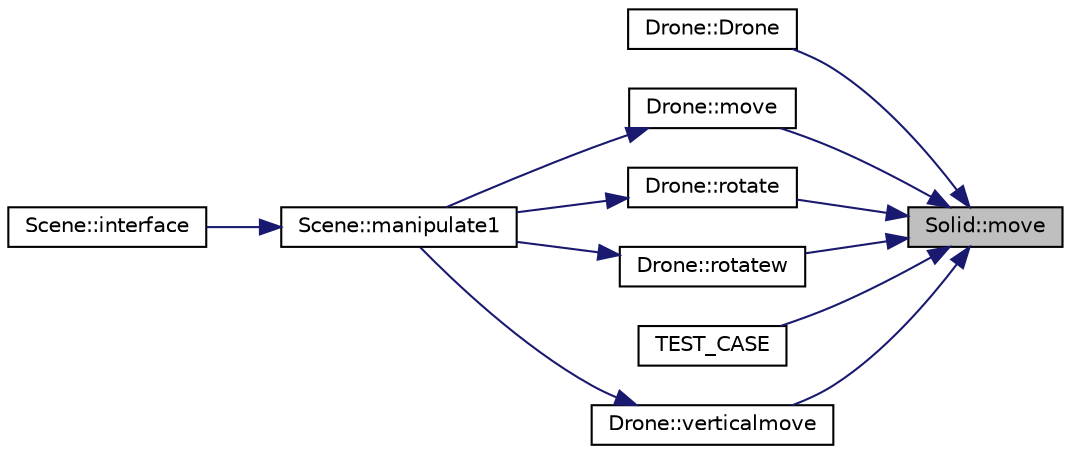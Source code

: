 digraph "Solid::move"
{
 // LATEX_PDF_SIZE
  edge [fontname="Helvetica",fontsize="10",labelfontname="Helvetica",labelfontsize="10"];
  node [fontname="Helvetica",fontsize="10",shape=record];
  rankdir="RL";
  Node1 [label="Solid::move",height=0.2,width=0.4,color="black", fillcolor="grey75", style="filled", fontcolor="black",tooltip=" "];
  Node1 -> Node2 [dir="back",color="midnightblue",fontsize="10",style="solid",fontname="Helvetica"];
  Node2 [label="Drone::Drone",height=0.2,width=0.4,color="black", fillcolor="white", style="filled",URL="$class_drone.html#a452b70402a7439ed43968b95b88bd28c",tooltip=" "];
  Node1 -> Node3 [dir="back",color="midnightblue",fontsize="10",style="solid",fontname="Helvetica"];
  Node3 [label="Drone::move",height=0.2,width=0.4,color="black", fillcolor="white", style="filled",URL="$class_drone.html#a48d21a869d0c8051025b20494ae8db19",tooltip=" "];
  Node3 -> Node4 [dir="back",color="midnightblue",fontsize="10",style="solid",fontname="Helvetica"];
  Node4 [label="Scene::manipulate1",height=0.2,width=0.4,color="black", fillcolor="white", style="filled",URL="$class_scene.html#afc0a41afd7123fac9e9a374ba4ebad21",tooltip=" "];
  Node4 -> Node5 [dir="back",color="midnightblue",fontsize="10",style="solid",fontname="Helvetica"];
  Node5 [label="Scene::interface",height=0.2,width=0.4,color="black", fillcolor="white", style="filled",URL="$class_scene.html#a464d4ccb6869c4b858f4a667700c42d5",tooltip=" "];
  Node1 -> Node6 [dir="back",color="midnightblue",fontsize="10",style="solid",fontname="Helvetica"];
  Node6 [label="Drone::rotate",height=0.2,width=0.4,color="black", fillcolor="white", style="filled",URL="$class_drone.html#a9d43801728eee60ad432900b7c3e6049",tooltip=" "];
  Node6 -> Node4 [dir="back",color="midnightblue",fontsize="10",style="solid",fontname="Helvetica"];
  Node1 -> Node7 [dir="back",color="midnightblue",fontsize="10",style="solid",fontname="Helvetica"];
  Node7 [label="Drone::rotatew",height=0.2,width=0.4,color="black", fillcolor="white", style="filled",URL="$class_drone.html#a0f1e510f390db50d5084281eaf697c93",tooltip=" "];
  Node7 -> Node4 [dir="back",color="midnightblue",fontsize="10",style="solid",fontname="Helvetica"];
  Node1 -> Node8 [dir="back",color="midnightblue",fontsize="10",style="solid",fontname="Helvetica"];
  Node8 [label="TEST_CASE",height=0.2,width=0.4,color="black", fillcolor="white", style="filled",URL="$tests_2cuboid_8cpp.html#a94faa06e586eead4466fa2bef334e3a9",tooltip=" "];
  Node1 -> Node9 [dir="back",color="midnightblue",fontsize="10",style="solid",fontname="Helvetica"];
  Node9 [label="Drone::verticalmove",height=0.2,width=0.4,color="black", fillcolor="white", style="filled",URL="$class_drone.html#afaef746e896166beecb2adc74fa46742",tooltip=" "];
  Node9 -> Node4 [dir="back",color="midnightblue",fontsize="10",style="solid",fontname="Helvetica"];
}

